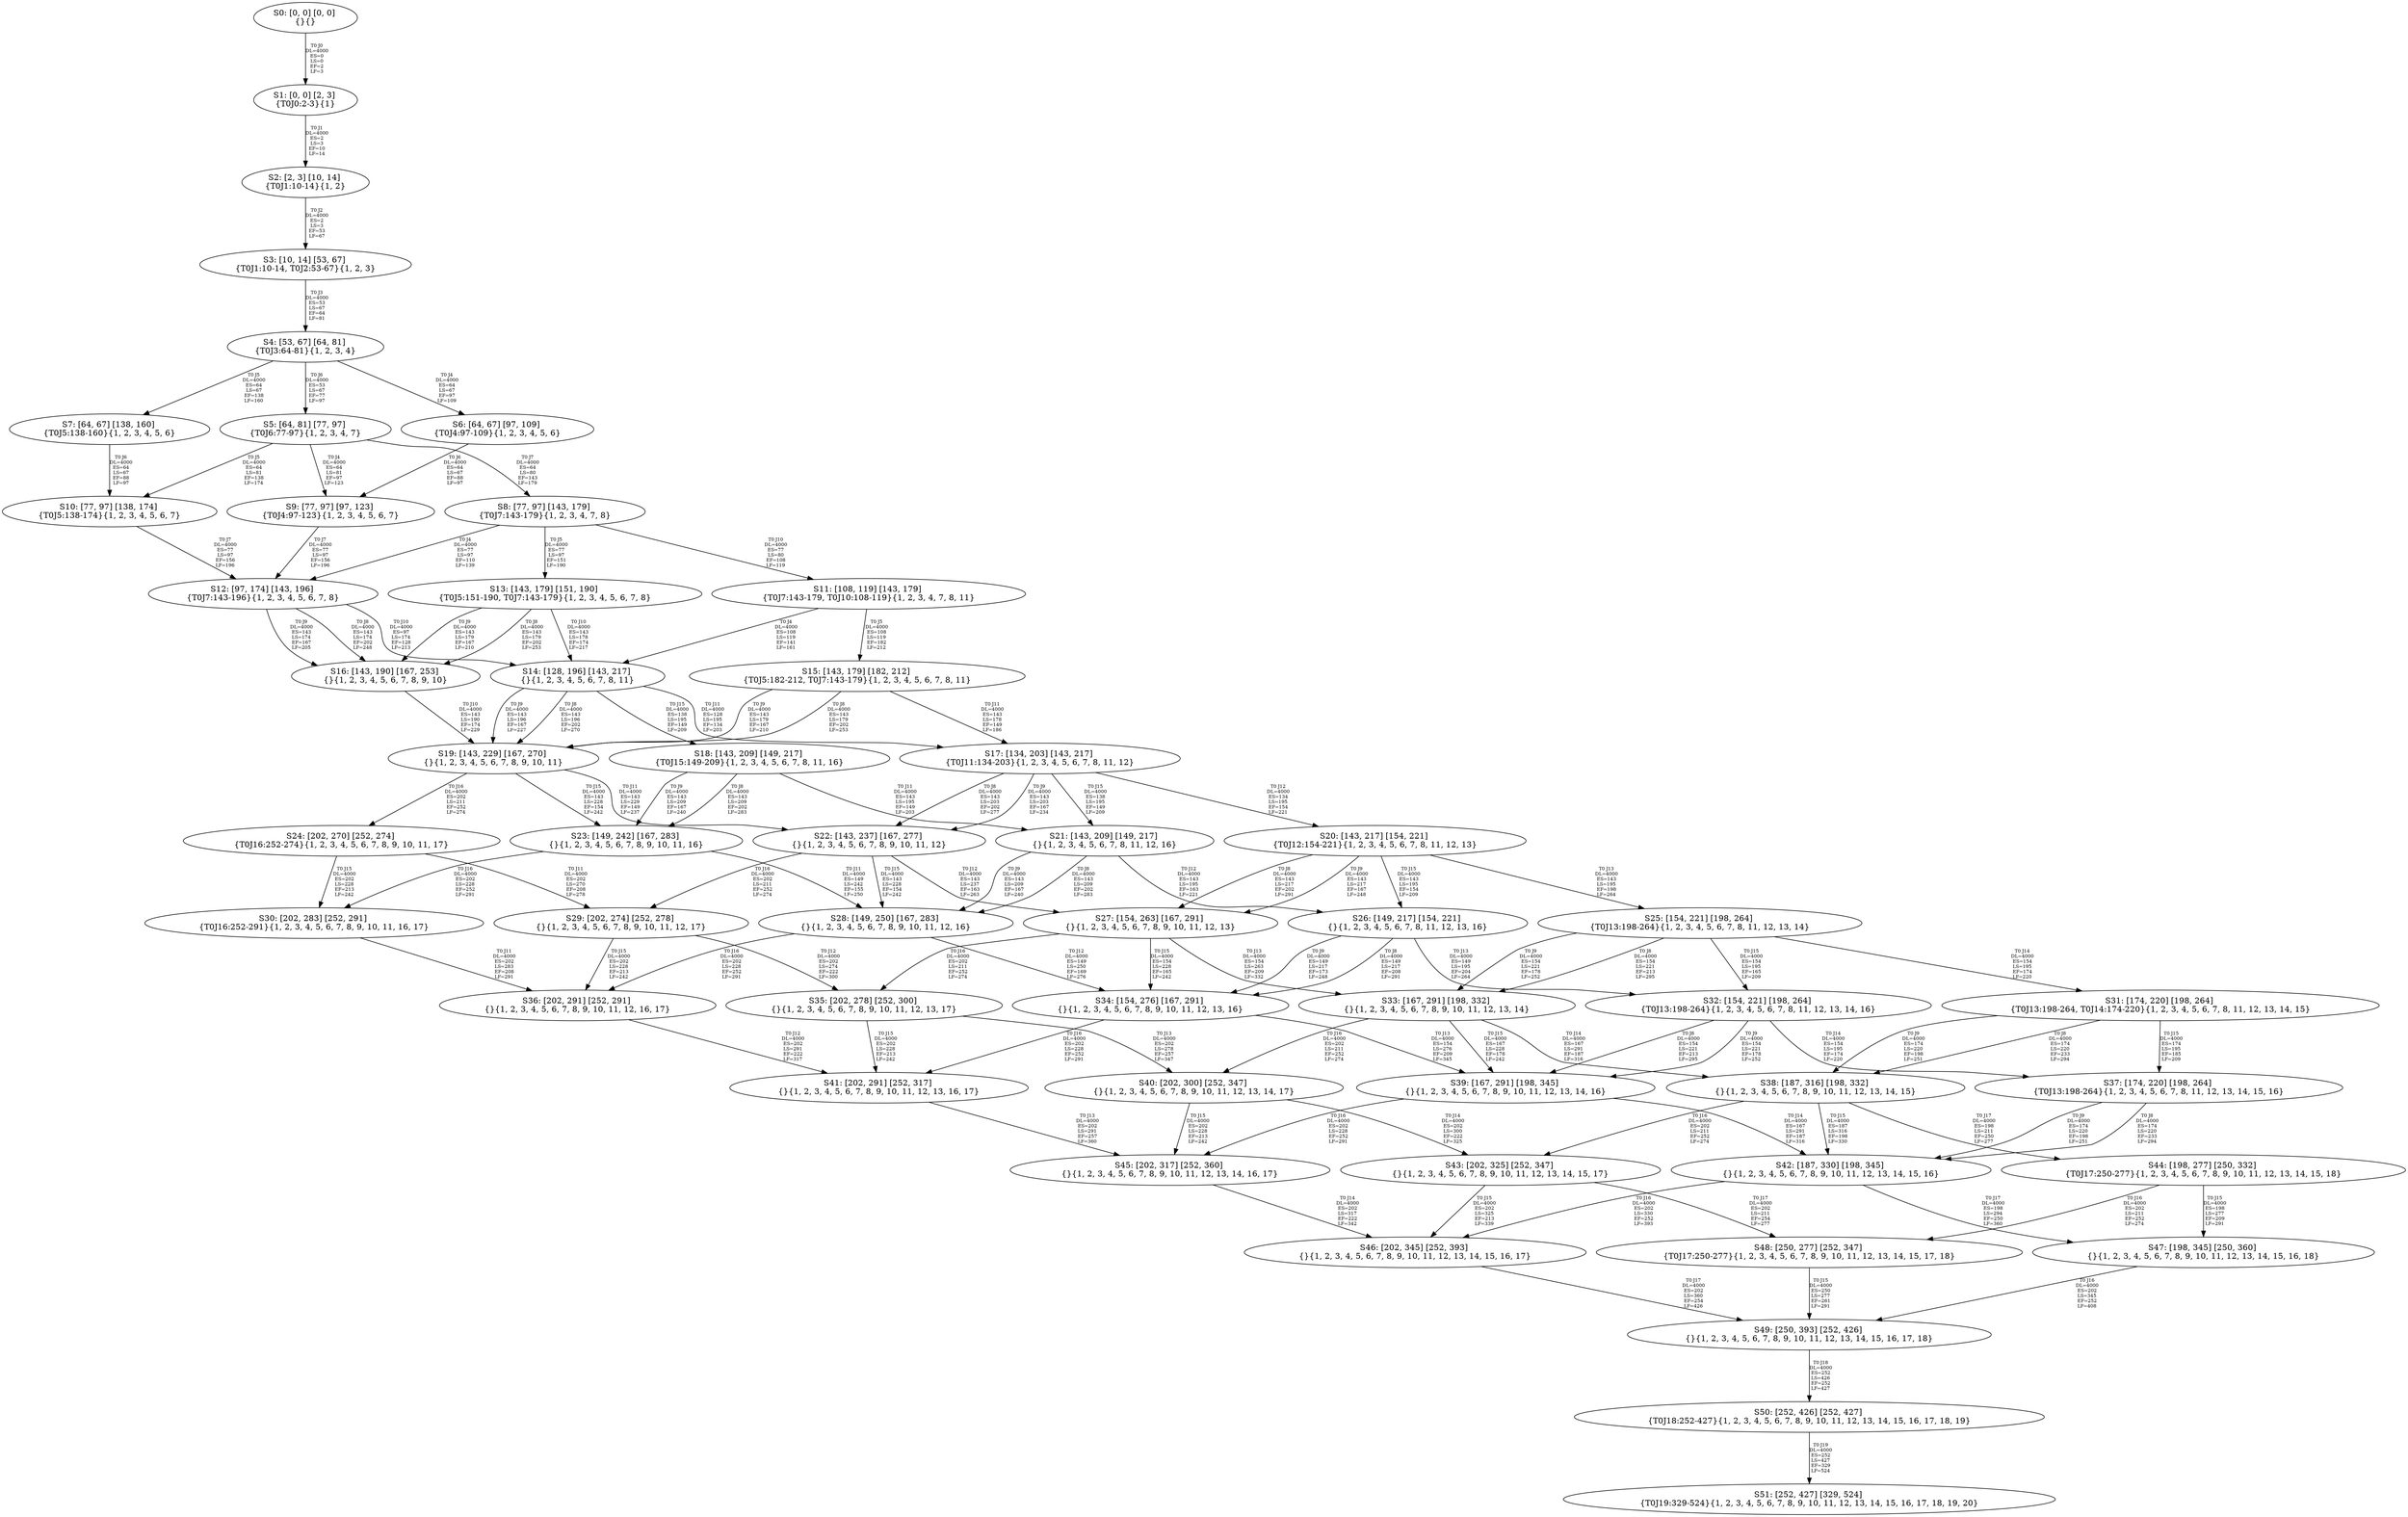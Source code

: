 digraph {
	S0[label="S0: [0, 0] [0, 0] \n{}{}"];
	S1[label="S1: [0, 0] [2, 3] \n{T0J0:2-3}{1}"];
	S2[label="S2: [2, 3] [10, 14] \n{T0J1:10-14}{1, 2}"];
	S3[label="S3: [10, 14] [53, 67] \n{T0J1:10-14, T0J2:53-67}{1, 2, 3}"];
	S4[label="S4: [53, 67] [64, 81] \n{T0J3:64-81}{1, 2, 3, 4}"];
	S5[label="S5: [64, 81] [77, 97] \n{T0J6:77-97}{1, 2, 3, 4, 7}"];
	S6[label="S6: [64, 67] [97, 109] \n{T0J4:97-109}{1, 2, 3, 4, 5, 6}"];
	S7[label="S7: [64, 67] [138, 160] \n{T0J5:138-160}{1, 2, 3, 4, 5, 6}"];
	S8[label="S8: [77, 97] [143, 179] \n{T0J7:143-179}{1, 2, 3, 4, 7, 8}"];
	S9[label="S9: [77, 97] [97, 123] \n{T0J4:97-123}{1, 2, 3, 4, 5, 6, 7}"];
	S10[label="S10: [77, 97] [138, 174] \n{T0J5:138-174}{1, 2, 3, 4, 5, 6, 7}"];
	S11[label="S11: [108, 119] [143, 179] \n{T0J7:143-179, T0J10:108-119}{1, 2, 3, 4, 7, 8, 11}"];
	S12[label="S12: [97, 174] [143, 196] \n{T0J7:143-196}{1, 2, 3, 4, 5, 6, 7, 8}"];
	S13[label="S13: [143, 179] [151, 190] \n{T0J5:151-190, T0J7:143-179}{1, 2, 3, 4, 5, 6, 7, 8}"];
	S14[label="S14: [128, 196] [143, 217] \n{}{1, 2, 3, 4, 5, 6, 7, 8, 11}"];
	S15[label="S15: [143, 179] [182, 212] \n{T0J5:182-212, T0J7:143-179}{1, 2, 3, 4, 5, 6, 7, 8, 11}"];
	S16[label="S16: [143, 190] [167, 253] \n{}{1, 2, 3, 4, 5, 6, 7, 8, 9, 10}"];
	S17[label="S17: [134, 203] [143, 217] \n{T0J11:134-203}{1, 2, 3, 4, 5, 6, 7, 8, 11, 12}"];
	S18[label="S18: [143, 209] [149, 217] \n{T0J15:149-209}{1, 2, 3, 4, 5, 6, 7, 8, 11, 16}"];
	S19[label="S19: [143, 229] [167, 270] \n{}{1, 2, 3, 4, 5, 6, 7, 8, 9, 10, 11}"];
	S20[label="S20: [143, 217] [154, 221] \n{T0J12:154-221}{1, 2, 3, 4, 5, 6, 7, 8, 11, 12, 13}"];
	S21[label="S21: [143, 209] [149, 217] \n{}{1, 2, 3, 4, 5, 6, 7, 8, 11, 12, 16}"];
	S22[label="S22: [143, 237] [167, 277] \n{}{1, 2, 3, 4, 5, 6, 7, 8, 9, 10, 11, 12}"];
	S23[label="S23: [149, 242] [167, 283] \n{}{1, 2, 3, 4, 5, 6, 7, 8, 9, 10, 11, 16}"];
	S24[label="S24: [202, 270] [252, 274] \n{T0J16:252-274}{1, 2, 3, 4, 5, 6, 7, 8, 9, 10, 11, 17}"];
	S25[label="S25: [154, 221] [198, 264] \n{T0J13:198-264}{1, 2, 3, 4, 5, 6, 7, 8, 11, 12, 13, 14}"];
	S26[label="S26: [149, 217] [154, 221] \n{}{1, 2, 3, 4, 5, 6, 7, 8, 11, 12, 13, 16}"];
	S27[label="S27: [154, 263] [167, 291] \n{}{1, 2, 3, 4, 5, 6, 7, 8, 9, 10, 11, 12, 13}"];
	S28[label="S28: [149, 250] [167, 283] \n{}{1, 2, 3, 4, 5, 6, 7, 8, 9, 10, 11, 12, 16}"];
	S29[label="S29: [202, 274] [252, 278] \n{}{1, 2, 3, 4, 5, 6, 7, 8, 9, 10, 11, 12, 17}"];
	S30[label="S30: [202, 283] [252, 291] \n{T0J16:252-291}{1, 2, 3, 4, 5, 6, 7, 8, 9, 10, 11, 16, 17}"];
	S31[label="S31: [174, 220] [198, 264] \n{T0J13:198-264, T0J14:174-220}{1, 2, 3, 4, 5, 6, 7, 8, 11, 12, 13, 14, 15}"];
	S32[label="S32: [154, 221] [198, 264] \n{T0J13:198-264}{1, 2, 3, 4, 5, 6, 7, 8, 11, 12, 13, 14, 16}"];
	S33[label="S33: [167, 291] [198, 332] \n{}{1, 2, 3, 4, 5, 6, 7, 8, 9, 10, 11, 12, 13, 14}"];
	S34[label="S34: [154, 276] [167, 291] \n{}{1, 2, 3, 4, 5, 6, 7, 8, 9, 10, 11, 12, 13, 16}"];
	S35[label="S35: [202, 278] [252, 300] \n{}{1, 2, 3, 4, 5, 6, 7, 8, 9, 10, 11, 12, 13, 17}"];
	S36[label="S36: [202, 291] [252, 291] \n{}{1, 2, 3, 4, 5, 6, 7, 8, 9, 10, 11, 12, 16, 17}"];
	S37[label="S37: [174, 220] [198, 264] \n{T0J13:198-264}{1, 2, 3, 4, 5, 6, 7, 8, 11, 12, 13, 14, 15, 16}"];
	S38[label="S38: [187, 316] [198, 332] \n{}{1, 2, 3, 4, 5, 6, 7, 8, 9, 10, 11, 12, 13, 14, 15}"];
	S39[label="S39: [167, 291] [198, 345] \n{}{1, 2, 3, 4, 5, 6, 7, 8, 9, 10, 11, 12, 13, 14, 16}"];
	S40[label="S40: [202, 300] [252, 347] \n{}{1, 2, 3, 4, 5, 6, 7, 8, 9, 10, 11, 12, 13, 14, 17}"];
	S41[label="S41: [202, 291] [252, 317] \n{}{1, 2, 3, 4, 5, 6, 7, 8, 9, 10, 11, 12, 13, 16, 17}"];
	S42[label="S42: [187, 330] [198, 345] \n{}{1, 2, 3, 4, 5, 6, 7, 8, 9, 10, 11, 12, 13, 14, 15, 16}"];
	S43[label="S43: [202, 325] [252, 347] \n{}{1, 2, 3, 4, 5, 6, 7, 8, 9, 10, 11, 12, 13, 14, 15, 17}"];
	S44[label="S44: [198, 277] [250, 332] \n{T0J17:250-277}{1, 2, 3, 4, 5, 6, 7, 8, 9, 10, 11, 12, 13, 14, 15, 18}"];
	S45[label="S45: [202, 317] [252, 360] \n{}{1, 2, 3, 4, 5, 6, 7, 8, 9, 10, 11, 12, 13, 14, 16, 17}"];
	S46[label="S46: [202, 345] [252, 393] \n{}{1, 2, 3, 4, 5, 6, 7, 8, 9, 10, 11, 12, 13, 14, 15, 16, 17}"];
	S47[label="S47: [198, 345] [250, 360] \n{}{1, 2, 3, 4, 5, 6, 7, 8, 9, 10, 11, 12, 13, 14, 15, 16, 18}"];
	S48[label="S48: [250, 277] [252, 347] \n{T0J17:250-277}{1, 2, 3, 4, 5, 6, 7, 8, 9, 10, 11, 12, 13, 14, 15, 17, 18}"];
	S49[label="S49: [250, 393] [252, 426] \n{}{1, 2, 3, 4, 5, 6, 7, 8, 9, 10, 11, 12, 13, 14, 15, 16, 17, 18}"];
	S50[label="S50: [252, 426] [252, 427] \n{T0J18:252-427}{1, 2, 3, 4, 5, 6, 7, 8, 9, 10, 11, 12, 13, 14, 15, 16, 17, 18, 19}"];
	S51[label="S51: [252, 427] [329, 524] \n{T0J19:329-524}{1, 2, 3, 4, 5, 6, 7, 8, 9, 10, 11, 12, 13, 14, 15, 16, 17, 18, 19, 20}"];
	S0 -> S1[label="T0 J0\nDL=4000\nES=0\nLS=0\nEF=2\nLF=3",fontsize=8];
	S1 -> S2[label="T0 J1\nDL=4000\nES=2\nLS=3\nEF=10\nLF=14",fontsize=8];
	S2 -> S3[label="T0 J2\nDL=4000\nES=2\nLS=3\nEF=53\nLF=67",fontsize=8];
	S3 -> S4[label="T0 J3\nDL=4000\nES=53\nLS=67\nEF=64\nLF=81",fontsize=8];
	S4 -> S6[label="T0 J4\nDL=4000\nES=64\nLS=67\nEF=97\nLF=109",fontsize=8];
	S4 -> S7[label="T0 J5\nDL=4000\nES=64\nLS=67\nEF=138\nLF=160",fontsize=8];
	S4 -> S5[label="T0 J6\nDL=4000\nES=53\nLS=67\nEF=77\nLF=97",fontsize=8];
	S5 -> S9[label="T0 J4\nDL=4000\nES=64\nLS=81\nEF=97\nLF=123",fontsize=8];
	S5 -> S10[label="T0 J5\nDL=4000\nES=64\nLS=81\nEF=138\nLF=174",fontsize=8];
	S5 -> S8[label="T0 J7\nDL=4000\nES=64\nLS=80\nEF=143\nLF=179",fontsize=8];
	S6 -> S9[label="T0 J6\nDL=4000\nES=64\nLS=67\nEF=88\nLF=97",fontsize=8];
	S7 -> S10[label="T0 J6\nDL=4000\nES=64\nLS=67\nEF=88\nLF=97",fontsize=8];
	S8 -> S12[label="T0 J4\nDL=4000\nES=77\nLS=97\nEF=110\nLF=139",fontsize=8];
	S8 -> S13[label="T0 J5\nDL=4000\nES=77\nLS=97\nEF=151\nLF=190",fontsize=8];
	S8 -> S11[label="T0 J10\nDL=4000\nES=77\nLS=80\nEF=108\nLF=119",fontsize=8];
	S9 -> S12[label="T0 J7\nDL=4000\nES=77\nLS=97\nEF=156\nLF=196",fontsize=8];
	S10 -> S12[label="T0 J7\nDL=4000\nES=77\nLS=97\nEF=156\nLF=196",fontsize=8];
	S11 -> S14[label="T0 J4\nDL=4000\nES=108\nLS=119\nEF=141\nLF=161",fontsize=8];
	S11 -> S15[label="T0 J5\nDL=4000\nES=108\nLS=119\nEF=182\nLF=212",fontsize=8];
	S12 -> S16[label="T0 J8\nDL=4000\nES=143\nLS=174\nEF=202\nLF=248",fontsize=8];
	S12 -> S16[label="T0 J9\nDL=4000\nES=143\nLS=174\nEF=167\nLF=205",fontsize=8];
	S12 -> S14[label="T0 J10\nDL=4000\nES=97\nLS=174\nEF=128\nLF=213",fontsize=8];
	S13 -> S16[label="T0 J8\nDL=4000\nES=143\nLS=179\nEF=202\nLF=253",fontsize=8];
	S13 -> S16[label="T0 J9\nDL=4000\nES=143\nLS=179\nEF=167\nLF=210",fontsize=8];
	S13 -> S14[label="T0 J10\nDL=4000\nES=143\nLS=178\nEF=174\nLF=217",fontsize=8];
	S14 -> S19[label="T0 J8\nDL=4000\nES=143\nLS=196\nEF=202\nLF=270",fontsize=8];
	S14 -> S19[label="T0 J9\nDL=4000\nES=143\nLS=196\nEF=167\nLF=227",fontsize=8];
	S14 -> S17[label="T0 J11\nDL=4000\nES=128\nLS=195\nEF=134\nLF=203",fontsize=8];
	S14 -> S18[label="T0 J15\nDL=4000\nES=138\nLS=195\nEF=149\nLF=209",fontsize=8];
	S15 -> S19[label="T0 J8\nDL=4000\nES=143\nLS=179\nEF=202\nLF=253",fontsize=8];
	S15 -> S19[label="T0 J9\nDL=4000\nES=143\nLS=179\nEF=167\nLF=210",fontsize=8];
	S15 -> S17[label="T0 J11\nDL=4000\nES=143\nLS=178\nEF=149\nLF=186",fontsize=8];
	S16 -> S19[label="T0 J10\nDL=4000\nES=143\nLS=190\nEF=174\nLF=229",fontsize=8];
	S17 -> S22[label="T0 J8\nDL=4000\nES=143\nLS=203\nEF=202\nLF=277",fontsize=8];
	S17 -> S22[label="T0 J9\nDL=4000\nES=143\nLS=203\nEF=167\nLF=234",fontsize=8];
	S17 -> S20[label="T0 J12\nDL=4000\nES=134\nLS=195\nEF=154\nLF=221",fontsize=8];
	S17 -> S21[label="T0 J15\nDL=4000\nES=138\nLS=195\nEF=149\nLF=209",fontsize=8];
	S18 -> S23[label="T0 J8\nDL=4000\nES=143\nLS=209\nEF=202\nLF=283",fontsize=8];
	S18 -> S23[label="T0 J9\nDL=4000\nES=143\nLS=209\nEF=167\nLF=240",fontsize=8];
	S18 -> S21[label="T0 J11\nDL=4000\nES=143\nLS=195\nEF=149\nLF=203",fontsize=8];
	S19 -> S22[label="T0 J11\nDL=4000\nES=143\nLS=229\nEF=149\nLF=237",fontsize=8];
	S19 -> S23[label="T0 J15\nDL=4000\nES=143\nLS=228\nEF=154\nLF=242",fontsize=8];
	S19 -> S24[label="T0 J16\nDL=4000\nES=202\nLS=211\nEF=252\nLF=274",fontsize=8];
	S20 -> S27[label="T0 J8\nDL=4000\nES=143\nLS=217\nEF=202\nLF=291",fontsize=8];
	S20 -> S27[label="T0 J9\nDL=4000\nES=143\nLS=217\nEF=167\nLF=248",fontsize=8];
	S20 -> S25[label="T0 J13\nDL=4000\nES=143\nLS=195\nEF=198\nLF=264",fontsize=8];
	S20 -> S26[label="T0 J15\nDL=4000\nES=143\nLS=195\nEF=154\nLF=209",fontsize=8];
	S21 -> S28[label="T0 J8\nDL=4000\nES=143\nLS=209\nEF=202\nLF=283",fontsize=8];
	S21 -> S28[label="T0 J9\nDL=4000\nES=143\nLS=209\nEF=167\nLF=240",fontsize=8];
	S21 -> S26[label="T0 J12\nDL=4000\nES=143\nLS=195\nEF=163\nLF=221",fontsize=8];
	S22 -> S27[label="T0 J12\nDL=4000\nES=143\nLS=237\nEF=163\nLF=263",fontsize=8];
	S22 -> S28[label="T0 J15\nDL=4000\nES=143\nLS=228\nEF=154\nLF=242",fontsize=8];
	S22 -> S29[label="T0 J16\nDL=4000\nES=202\nLS=211\nEF=252\nLF=274",fontsize=8];
	S23 -> S28[label="T0 J11\nDL=4000\nES=149\nLS=242\nEF=155\nLF=250",fontsize=8];
	S23 -> S30[label="T0 J16\nDL=4000\nES=202\nLS=228\nEF=252\nLF=291",fontsize=8];
	S24 -> S29[label="T0 J11\nDL=4000\nES=202\nLS=270\nEF=208\nLF=278",fontsize=8];
	S24 -> S30[label="T0 J15\nDL=4000\nES=202\nLS=228\nEF=213\nLF=242",fontsize=8];
	S25 -> S33[label="T0 J8\nDL=4000\nES=154\nLS=221\nEF=213\nLF=295",fontsize=8];
	S25 -> S33[label="T0 J9\nDL=4000\nES=154\nLS=221\nEF=178\nLF=252",fontsize=8];
	S25 -> S31[label="T0 J14\nDL=4000\nES=154\nLS=195\nEF=174\nLF=220",fontsize=8];
	S25 -> S32[label="T0 J15\nDL=4000\nES=154\nLS=195\nEF=165\nLF=209",fontsize=8];
	S26 -> S34[label="T0 J8\nDL=4000\nES=149\nLS=217\nEF=208\nLF=291",fontsize=8];
	S26 -> S34[label="T0 J9\nDL=4000\nES=149\nLS=217\nEF=173\nLF=248",fontsize=8];
	S26 -> S32[label="T0 J13\nDL=4000\nES=149\nLS=195\nEF=204\nLF=264",fontsize=8];
	S27 -> S33[label="T0 J13\nDL=4000\nES=154\nLS=263\nEF=209\nLF=332",fontsize=8];
	S27 -> S34[label="T0 J15\nDL=4000\nES=154\nLS=228\nEF=165\nLF=242",fontsize=8];
	S27 -> S35[label="T0 J16\nDL=4000\nES=202\nLS=211\nEF=252\nLF=274",fontsize=8];
	S28 -> S34[label="T0 J12\nDL=4000\nES=149\nLS=250\nEF=169\nLF=276",fontsize=8];
	S28 -> S36[label="T0 J16\nDL=4000\nES=202\nLS=228\nEF=252\nLF=291",fontsize=8];
	S29 -> S35[label="T0 J12\nDL=4000\nES=202\nLS=274\nEF=222\nLF=300",fontsize=8];
	S29 -> S36[label="T0 J15\nDL=4000\nES=202\nLS=228\nEF=213\nLF=242",fontsize=8];
	S30 -> S36[label="T0 J11\nDL=4000\nES=202\nLS=283\nEF=208\nLF=291",fontsize=8];
	S31 -> S38[label="T0 J8\nDL=4000\nES=174\nLS=220\nEF=233\nLF=294",fontsize=8];
	S31 -> S38[label="T0 J9\nDL=4000\nES=174\nLS=220\nEF=198\nLF=251",fontsize=8];
	S31 -> S37[label="T0 J15\nDL=4000\nES=174\nLS=195\nEF=185\nLF=209",fontsize=8];
	S32 -> S39[label="T0 J8\nDL=4000\nES=154\nLS=221\nEF=213\nLF=295",fontsize=8];
	S32 -> S39[label="T0 J9\nDL=4000\nES=154\nLS=221\nEF=178\nLF=252",fontsize=8];
	S32 -> S37[label="T0 J14\nDL=4000\nES=154\nLS=195\nEF=174\nLF=220",fontsize=8];
	S33 -> S38[label="T0 J14\nDL=4000\nES=167\nLS=291\nEF=187\nLF=316",fontsize=8];
	S33 -> S39[label="T0 J15\nDL=4000\nES=167\nLS=228\nEF=178\nLF=242",fontsize=8];
	S33 -> S40[label="T0 J16\nDL=4000\nES=202\nLS=211\nEF=252\nLF=274",fontsize=8];
	S34 -> S39[label="T0 J13\nDL=4000\nES=154\nLS=276\nEF=209\nLF=345",fontsize=8];
	S34 -> S41[label="T0 J16\nDL=4000\nES=202\nLS=228\nEF=252\nLF=291",fontsize=8];
	S35 -> S40[label="T0 J13\nDL=4000\nES=202\nLS=278\nEF=257\nLF=347",fontsize=8];
	S35 -> S41[label="T0 J15\nDL=4000\nES=202\nLS=228\nEF=213\nLF=242",fontsize=8];
	S36 -> S41[label="T0 J12\nDL=4000\nES=202\nLS=291\nEF=222\nLF=317",fontsize=8];
	S37 -> S42[label="T0 J8\nDL=4000\nES=174\nLS=220\nEF=233\nLF=294",fontsize=8];
	S37 -> S42[label="T0 J9\nDL=4000\nES=174\nLS=220\nEF=198\nLF=251",fontsize=8];
	S38 -> S42[label="T0 J15\nDL=4000\nES=187\nLS=316\nEF=198\nLF=330",fontsize=8];
	S38 -> S43[label="T0 J16\nDL=4000\nES=202\nLS=211\nEF=252\nLF=274",fontsize=8];
	S38 -> S44[label="T0 J17\nDL=4000\nES=198\nLS=211\nEF=250\nLF=277",fontsize=8];
	S39 -> S42[label="T0 J14\nDL=4000\nES=167\nLS=291\nEF=187\nLF=316",fontsize=8];
	S39 -> S45[label="T0 J16\nDL=4000\nES=202\nLS=228\nEF=252\nLF=291",fontsize=8];
	S40 -> S43[label="T0 J14\nDL=4000\nES=202\nLS=300\nEF=222\nLF=325",fontsize=8];
	S40 -> S45[label="T0 J15\nDL=4000\nES=202\nLS=228\nEF=213\nLF=242",fontsize=8];
	S41 -> S45[label="T0 J13\nDL=4000\nES=202\nLS=291\nEF=257\nLF=360",fontsize=8];
	S42 -> S46[label="T0 J16\nDL=4000\nES=202\nLS=330\nEF=252\nLF=393",fontsize=8];
	S42 -> S47[label="T0 J17\nDL=4000\nES=198\nLS=294\nEF=250\nLF=360",fontsize=8];
	S43 -> S46[label="T0 J15\nDL=4000\nES=202\nLS=325\nEF=213\nLF=339",fontsize=8];
	S43 -> S48[label="T0 J17\nDL=4000\nES=202\nLS=211\nEF=254\nLF=277",fontsize=8];
	S44 -> S47[label="T0 J15\nDL=4000\nES=198\nLS=277\nEF=209\nLF=291",fontsize=8];
	S44 -> S48[label="T0 J16\nDL=4000\nES=202\nLS=211\nEF=252\nLF=274",fontsize=8];
	S45 -> S46[label="T0 J14\nDL=4000\nES=202\nLS=317\nEF=222\nLF=342",fontsize=8];
	S46 -> S49[label="T0 J17\nDL=4000\nES=202\nLS=360\nEF=254\nLF=426",fontsize=8];
	S47 -> S49[label="T0 J16\nDL=4000\nES=202\nLS=345\nEF=252\nLF=408",fontsize=8];
	S48 -> S49[label="T0 J15\nDL=4000\nES=250\nLS=277\nEF=261\nLF=291",fontsize=8];
	S49 -> S50[label="T0 J18\nDL=4000\nES=252\nLS=426\nEF=252\nLF=427",fontsize=8];
	S50 -> S51[label="T0 J19\nDL=4000\nES=252\nLS=427\nEF=329\nLF=524",fontsize=8];
}
